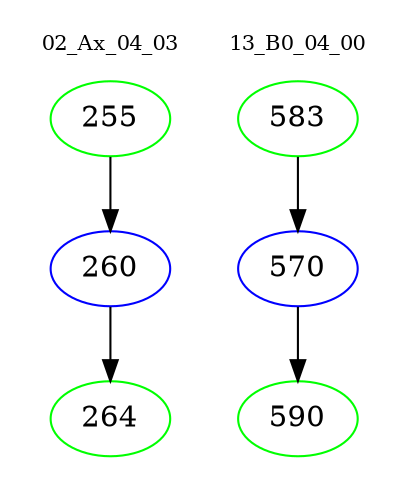 digraph{
subgraph cluster_0 {
color = white
label = "02_Ax_04_03";
fontsize=10;
T0_255 [label="255", color="green"]
T0_255 -> T0_260 [color="black"]
T0_260 [label="260", color="blue"]
T0_260 -> T0_264 [color="black"]
T0_264 [label="264", color="green"]
}
subgraph cluster_1 {
color = white
label = "13_B0_04_00";
fontsize=10;
T1_583 [label="583", color="green"]
T1_583 -> T1_570 [color="black"]
T1_570 [label="570", color="blue"]
T1_570 -> T1_590 [color="black"]
T1_590 [label="590", color="green"]
}
}
